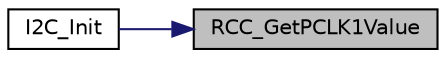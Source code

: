 digraph "RCC_GetPCLK1Value"
{
 // LATEX_PDF_SIZE
  edge [fontname="Helvetica",fontsize="10",labelfontname="Helvetica",labelfontsize="10"];
  node [fontname="Helvetica",fontsize="10",shape=record];
  rankdir="RL";
  Node1 [label="RCC_GetPCLK1Value",height=0.2,width=0.4,color="black", fillcolor="grey75", style="filled", fontcolor="black",tooltip="Get peripheral bus clock frequency."];
  Node1 -> Node2 [dir="back",color="midnightblue",fontsize="10",style="solid",fontname="Helvetica"];
  Node2 [label="I2C_Init",height=0.2,width=0.4,color="black", fillcolor="white", style="filled",URL="$stm32f407xx__i2c__drv_8c.html#ad35cc19f56a0a0c67570c2adc41fed14",tooltip="Initialize the I2Cx peripheral."];
}
